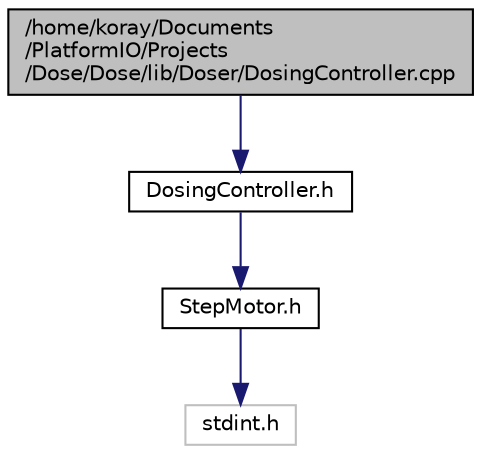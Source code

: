digraph "/home/koray/Documents/PlatformIO/Projects/Dose/Dose/lib/Doser/DosingController.cpp"
{
  edge [fontname="Helvetica",fontsize="10",labelfontname="Helvetica",labelfontsize="10"];
  node [fontname="Helvetica",fontsize="10",shape=record];
  Node0 [label="/home/koray/Documents\l/PlatformIO/Projects\l/Dose/Dose/lib/Doser/DosingController.cpp",height=0.2,width=0.4,color="black", fillcolor="grey75", style="filled", fontcolor="black"];
  Node0 -> Node1 [color="midnightblue",fontsize="10",style="solid",fontname="Helvetica"];
  Node1 [label="DosingController.h",height=0.2,width=0.4,color="black", fillcolor="white", style="filled",URL="$DosingController_8h.html"];
  Node1 -> Node2 [color="midnightblue",fontsize="10",style="solid",fontname="Helvetica"];
  Node2 [label="StepMotor.h",height=0.2,width=0.4,color="black", fillcolor="white", style="filled",URL="$StepMotor_8h.html",tooltip="Generic step motor class. "];
  Node2 -> Node3 [color="midnightblue",fontsize="10",style="solid",fontname="Helvetica"];
  Node3 [label="stdint.h",height=0.2,width=0.4,color="grey75", fillcolor="white", style="filled"];
}
